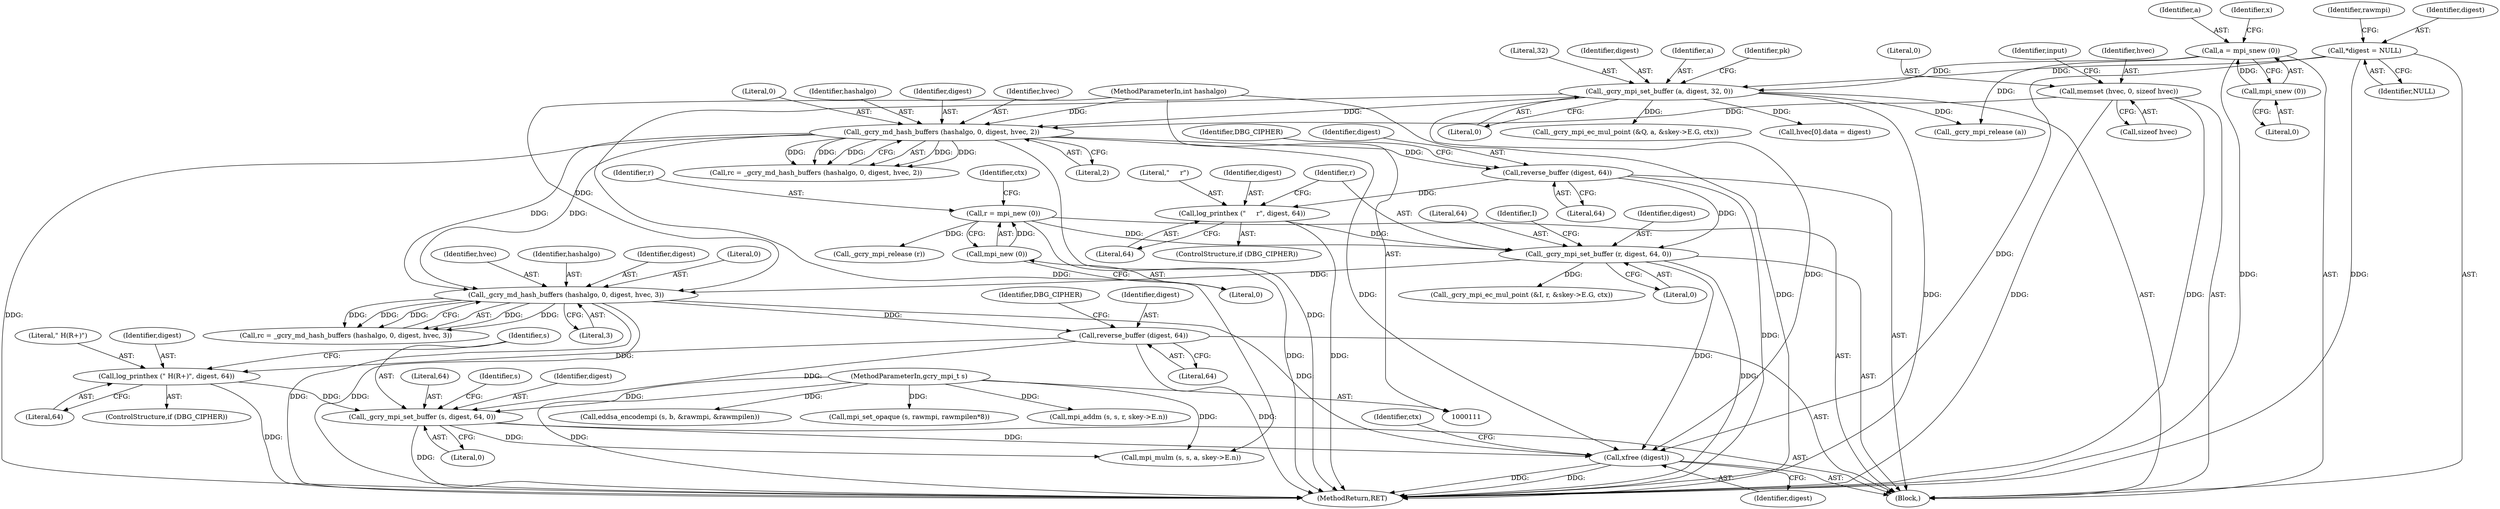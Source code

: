 digraph "0_gnupg_5a22de904a0a366ae79f03ff1e13a1232a89e26b@API" {
"1000594" [label="(Call,xfree (digest))"];
"1000532" [label="(Call,_gcry_mpi_set_buffer (s, digest, 64, 0))"];
"1000115" [label="(MethodParameterIn,gcry_mpi_t s)"];
"1000523" [label="(Call,reverse_buffer (digest, 64))"];
"1000505" [label="(Call,_gcry_md_hash_buffers (hashalgo, 0, digest, hvec, 3))"];
"1000375" [label="(Call,_gcry_md_hash_buffers (hashalgo, 0, digest, hvec, 2))"];
"1000116" [label="(MethodParameterIn,int hashalgo)"];
"1000243" [label="(Call,_gcry_mpi_set_buffer (a, digest, 32, 0))"];
"1000166" [label="(Call,a = mpi_snew (0))"];
"1000168" [label="(Call,mpi_snew (0))"];
"1000127" [label="(Call,*digest = NULL)"];
"1000149" [label="(Call,memset (hvec, 0, sizeof hvec))"];
"1000393" [label="(Call,_gcry_mpi_set_buffer (r, digest, 64, 0))"];
"1000178" [label="(Call,r = mpi_new (0))"];
"1000180" [label="(Call,mpi_new (0))"];
"1000389" [label="(Call,log_printhex (\"     r\", digest, 64))"];
"1000384" [label="(Call,reverse_buffer (digest, 64))"];
"1000528" [label="(Call,log_printhex (\" H(R+)\", digest, 64))"];
"1000246" [label="(Literal,32)"];
"1000524" [label="(Identifier,digest)"];
"1000127" [label="(Call,*digest = NULL)"];
"1000157" [label="(Identifier,input)"];
"1000594" [label="(Call,xfree (digest))"];
"1000375" [label="(Call,_gcry_md_hash_buffers (hashalgo, 0, digest, hvec, 2))"];
"1000243" [label="(Call,_gcry_mpi_set_buffer (a, digest, 32, 0))"];
"1000509" [label="(Identifier,hvec)"];
"1000389" [label="(Call,log_printhex (\"     r\", digest, 64))"];
"1000392" [label="(Literal,64)"];
"1000129" [label="(Identifier,NULL)"];
"1000245" [label="(Identifier,digest)"];
"1000534" [label="(Identifier,digest)"];
"1000390" [label="(Literal,\"     r\")"];
"1000397" [label="(Literal,0)"];
"1000529" [label="(Literal,\" H(R+)\")"];
"1000377" [label="(Literal,0)"];
"1000183" [label="(Identifier,ctx)"];
"1000284" [label="(Call,_gcry_mpi_ec_mul_point (&Q, a, &skey->E.G, ctx))"];
"1000503" [label="(Call,rc = _gcry_md_hash_buffers (hashalgo, 0, digest, hvec, 3))"];
"1000595" [label="(Identifier,digest)"];
"1000167" [label="(Identifier,a)"];
"1000535" [label="(Literal,64)"];
"1000396" [label="(Literal,64)"];
"1000400" [label="(Identifier,I)"];
"1000506" [label="(Identifier,hashalgo)"];
"1000586" [label="(Call,_gcry_mpi_release (a))"];
"1000373" [label="(Call,rc = _gcry_md_hash_buffers (hashalgo, 0, digest, hvec, 2))"];
"1000180" [label="(Call,mpi_new (0))"];
"1000149" [label="(Call,memset (hvec, 0, sizeof hvec))"];
"1000532" [label="(Call,_gcry_mpi_set_buffer (s, digest, 64, 0))"];
"1000395" [label="(Identifier,digest)"];
"1000244" [label="(Identifier,a)"];
"1000530" [label="(Identifier,digest)"];
"1000508" [label="(Identifier,digest)"];
"1000166" [label="(Call,a = mpi_snew (0))"];
"1000150" [label="(Identifier,hvec)"];
"1000135" [label="(Identifier,rawmpi)"];
"1000179" [label="(Identifier,r)"];
"1000336" [label="(Call,hvec[0].data = digest)"];
"1000387" [label="(ControlStructure,if (DBG_CIPHER))"];
"1000537" [label="(Call,mpi_mulm (s, s, a, skey->E.n))"];
"1000115" [label="(MethodParameterIn,gcry_mpi_t s)"];
"1000249" [label="(Identifier,pk)"];
"1000388" [label="(Identifier,DBG_CIPHER)"];
"1000181" [label="(Literal,0)"];
"1000385" [label="(Identifier,digest)"];
"1000391" [label="(Identifier,digest)"];
"1000510" [label="(Literal,3)"];
"1000507" [label="(Literal,0)"];
"1000384" [label="(Call,reverse_buffer (digest, 64))"];
"1000386" [label="(Literal,64)"];
"1000523" [label="(Call,reverse_buffer (digest, 64))"];
"1000557" [label="(Call,eddsa_encodempi (s, b, &rawmpi, &rawmpilen))"];
"1000505" [label="(Call,_gcry_md_hash_buffers (hashalgo, 0, digest, hvec, 3))"];
"1000151" [label="(Literal,0)"];
"1000116" [label="(MethodParameterIn,int hashalgo)"];
"1000398" [label="(Call,_gcry_mpi_ec_mul_point (&I, r, &skey->E.G, ctx))"];
"1000610" [label="(MethodReturn,RET)"];
"1000533" [label="(Identifier,s)"];
"1000597" [label="(Identifier,ctx)"];
"1000380" [label="(Literal,2)"];
"1000394" [label="(Identifier,r)"];
"1000152" [label="(Call,sizeof hvec)"];
"1000376" [label="(Identifier,hashalgo)"];
"1000118" [label="(Block,)"];
"1000378" [label="(Identifier,digest)"];
"1000169" [label="(Literal,0)"];
"1000526" [label="(ControlStructure,if (DBG_CIPHER))"];
"1000538" [label="(Identifier,s)"];
"1000592" [label="(Call,_gcry_mpi_release (r))"];
"1000178" [label="(Call,r = mpi_new (0))"];
"1000536" [label="(Literal,0)"];
"1000528" [label="(Call,log_printhex (\" H(R+)\", digest, 64))"];
"1000527" [label="(Identifier,DBG_CIPHER)"];
"1000379" [label="(Identifier,hvec)"];
"1000573" [label="(Call,mpi_set_opaque (s, rawmpi, rawmpilen*8))"];
"1000546" [label="(Call,mpi_addm (s, s, r, skey->E.n))"];
"1000531" [label="(Literal,64)"];
"1000128" [label="(Identifier,digest)"];
"1000168" [label="(Call,mpi_snew (0))"];
"1000525" [label="(Literal,64)"];
"1000393" [label="(Call,_gcry_mpi_set_buffer (r, digest, 64, 0))"];
"1000247" [label="(Literal,0)"];
"1000171" [label="(Identifier,x)"];
"1000594" -> "1000118"  [label="AST: "];
"1000594" -> "1000595"  [label="CFG: "];
"1000595" -> "1000594"  [label="AST: "];
"1000597" -> "1000594"  [label="CFG: "];
"1000594" -> "1000610"  [label="DDG: "];
"1000594" -> "1000610"  [label="DDG: "];
"1000532" -> "1000594"  [label="DDG: "];
"1000375" -> "1000594"  [label="DDG: "];
"1000127" -> "1000594"  [label="DDG: "];
"1000243" -> "1000594"  [label="DDG: "];
"1000505" -> "1000594"  [label="DDG: "];
"1000393" -> "1000594"  [label="DDG: "];
"1000532" -> "1000118"  [label="AST: "];
"1000532" -> "1000536"  [label="CFG: "];
"1000533" -> "1000532"  [label="AST: "];
"1000534" -> "1000532"  [label="AST: "];
"1000535" -> "1000532"  [label="AST: "];
"1000536" -> "1000532"  [label="AST: "];
"1000538" -> "1000532"  [label="CFG: "];
"1000532" -> "1000610"  [label="DDG: "];
"1000115" -> "1000532"  [label="DDG: "];
"1000523" -> "1000532"  [label="DDG: "];
"1000528" -> "1000532"  [label="DDG: "];
"1000532" -> "1000537"  [label="DDG: "];
"1000115" -> "1000111"  [label="AST: "];
"1000115" -> "1000610"  [label="DDG: "];
"1000115" -> "1000537"  [label="DDG: "];
"1000115" -> "1000546"  [label="DDG: "];
"1000115" -> "1000557"  [label="DDG: "];
"1000115" -> "1000573"  [label="DDG: "];
"1000523" -> "1000118"  [label="AST: "];
"1000523" -> "1000525"  [label="CFG: "];
"1000524" -> "1000523"  [label="AST: "];
"1000525" -> "1000523"  [label="AST: "];
"1000527" -> "1000523"  [label="CFG: "];
"1000523" -> "1000610"  [label="DDG: "];
"1000505" -> "1000523"  [label="DDG: "];
"1000523" -> "1000528"  [label="DDG: "];
"1000505" -> "1000503"  [label="AST: "];
"1000505" -> "1000510"  [label="CFG: "];
"1000506" -> "1000505"  [label="AST: "];
"1000507" -> "1000505"  [label="AST: "];
"1000508" -> "1000505"  [label="AST: "];
"1000509" -> "1000505"  [label="AST: "];
"1000510" -> "1000505"  [label="AST: "];
"1000503" -> "1000505"  [label="CFG: "];
"1000505" -> "1000610"  [label="DDG: "];
"1000505" -> "1000610"  [label="DDG: "];
"1000505" -> "1000503"  [label="DDG: "];
"1000505" -> "1000503"  [label="DDG: "];
"1000505" -> "1000503"  [label="DDG: "];
"1000505" -> "1000503"  [label="DDG: "];
"1000505" -> "1000503"  [label="DDG: "];
"1000375" -> "1000505"  [label="DDG: "];
"1000375" -> "1000505"  [label="DDG: "];
"1000116" -> "1000505"  [label="DDG: "];
"1000393" -> "1000505"  [label="DDG: "];
"1000375" -> "1000373"  [label="AST: "];
"1000375" -> "1000380"  [label="CFG: "];
"1000376" -> "1000375"  [label="AST: "];
"1000377" -> "1000375"  [label="AST: "];
"1000378" -> "1000375"  [label="AST: "];
"1000379" -> "1000375"  [label="AST: "];
"1000380" -> "1000375"  [label="AST: "];
"1000373" -> "1000375"  [label="CFG: "];
"1000375" -> "1000610"  [label="DDG: "];
"1000375" -> "1000610"  [label="DDG: "];
"1000375" -> "1000373"  [label="DDG: "];
"1000375" -> "1000373"  [label="DDG: "];
"1000375" -> "1000373"  [label="DDG: "];
"1000375" -> "1000373"  [label="DDG: "];
"1000375" -> "1000373"  [label="DDG: "];
"1000116" -> "1000375"  [label="DDG: "];
"1000243" -> "1000375"  [label="DDG: "];
"1000149" -> "1000375"  [label="DDG: "];
"1000375" -> "1000384"  [label="DDG: "];
"1000116" -> "1000111"  [label="AST: "];
"1000116" -> "1000610"  [label="DDG: "];
"1000243" -> "1000118"  [label="AST: "];
"1000243" -> "1000247"  [label="CFG: "];
"1000244" -> "1000243"  [label="AST: "];
"1000245" -> "1000243"  [label="AST: "];
"1000246" -> "1000243"  [label="AST: "];
"1000247" -> "1000243"  [label="AST: "];
"1000249" -> "1000243"  [label="CFG: "];
"1000243" -> "1000610"  [label="DDG: "];
"1000166" -> "1000243"  [label="DDG: "];
"1000127" -> "1000243"  [label="DDG: "];
"1000243" -> "1000284"  [label="DDG: "];
"1000243" -> "1000336"  [label="DDG: "];
"1000243" -> "1000537"  [label="DDG: "];
"1000243" -> "1000586"  [label="DDG: "];
"1000166" -> "1000118"  [label="AST: "];
"1000166" -> "1000168"  [label="CFG: "];
"1000167" -> "1000166"  [label="AST: "];
"1000168" -> "1000166"  [label="AST: "];
"1000171" -> "1000166"  [label="CFG: "];
"1000166" -> "1000610"  [label="DDG: "];
"1000168" -> "1000166"  [label="DDG: "];
"1000166" -> "1000586"  [label="DDG: "];
"1000168" -> "1000169"  [label="CFG: "];
"1000169" -> "1000168"  [label="AST: "];
"1000127" -> "1000118"  [label="AST: "];
"1000127" -> "1000129"  [label="CFG: "];
"1000128" -> "1000127"  [label="AST: "];
"1000129" -> "1000127"  [label="AST: "];
"1000135" -> "1000127"  [label="CFG: "];
"1000127" -> "1000610"  [label="DDG: "];
"1000149" -> "1000118"  [label="AST: "];
"1000149" -> "1000152"  [label="CFG: "];
"1000150" -> "1000149"  [label="AST: "];
"1000151" -> "1000149"  [label="AST: "];
"1000152" -> "1000149"  [label="AST: "];
"1000157" -> "1000149"  [label="CFG: "];
"1000149" -> "1000610"  [label="DDG: "];
"1000149" -> "1000610"  [label="DDG: "];
"1000393" -> "1000118"  [label="AST: "];
"1000393" -> "1000397"  [label="CFG: "];
"1000394" -> "1000393"  [label="AST: "];
"1000395" -> "1000393"  [label="AST: "];
"1000396" -> "1000393"  [label="AST: "];
"1000397" -> "1000393"  [label="AST: "];
"1000400" -> "1000393"  [label="CFG: "];
"1000393" -> "1000610"  [label="DDG: "];
"1000178" -> "1000393"  [label="DDG: "];
"1000389" -> "1000393"  [label="DDG: "];
"1000384" -> "1000393"  [label="DDG: "];
"1000393" -> "1000398"  [label="DDG: "];
"1000178" -> "1000118"  [label="AST: "];
"1000178" -> "1000180"  [label="CFG: "];
"1000179" -> "1000178"  [label="AST: "];
"1000180" -> "1000178"  [label="AST: "];
"1000183" -> "1000178"  [label="CFG: "];
"1000178" -> "1000610"  [label="DDG: "];
"1000180" -> "1000178"  [label="DDG: "];
"1000178" -> "1000592"  [label="DDG: "];
"1000180" -> "1000181"  [label="CFG: "];
"1000181" -> "1000180"  [label="AST: "];
"1000389" -> "1000387"  [label="AST: "];
"1000389" -> "1000392"  [label="CFG: "];
"1000390" -> "1000389"  [label="AST: "];
"1000391" -> "1000389"  [label="AST: "];
"1000392" -> "1000389"  [label="AST: "];
"1000394" -> "1000389"  [label="CFG: "];
"1000389" -> "1000610"  [label="DDG: "];
"1000384" -> "1000389"  [label="DDG: "];
"1000384" -> "1000118"  [label="AST: "];
"1000384" -> "1000386"  [label="CFG: "];
"1000385" -> "1000384"  [label="AST: "];
"1000386" -> "1000384"  [label="AST: "];
"1000388" -> "1000384"  [label="CFG: "];
"1000384" -> "1000610"  [label="DDG: "];
"1000528" -> "1000526"  [label="AST: "];
"1000528" -> "1000531"  [label="CFG: "];
"1000529" -> "1000528"  [label="AST: "];
"1000530" -> "1000528"  [label="AST: "];
"1000531" -> "1000528"  [label="AST: "];
"1000533" -> "1000528"  [label="CFG: "];
"1000528" -> "1000610"  [label="DDG: "];
}
